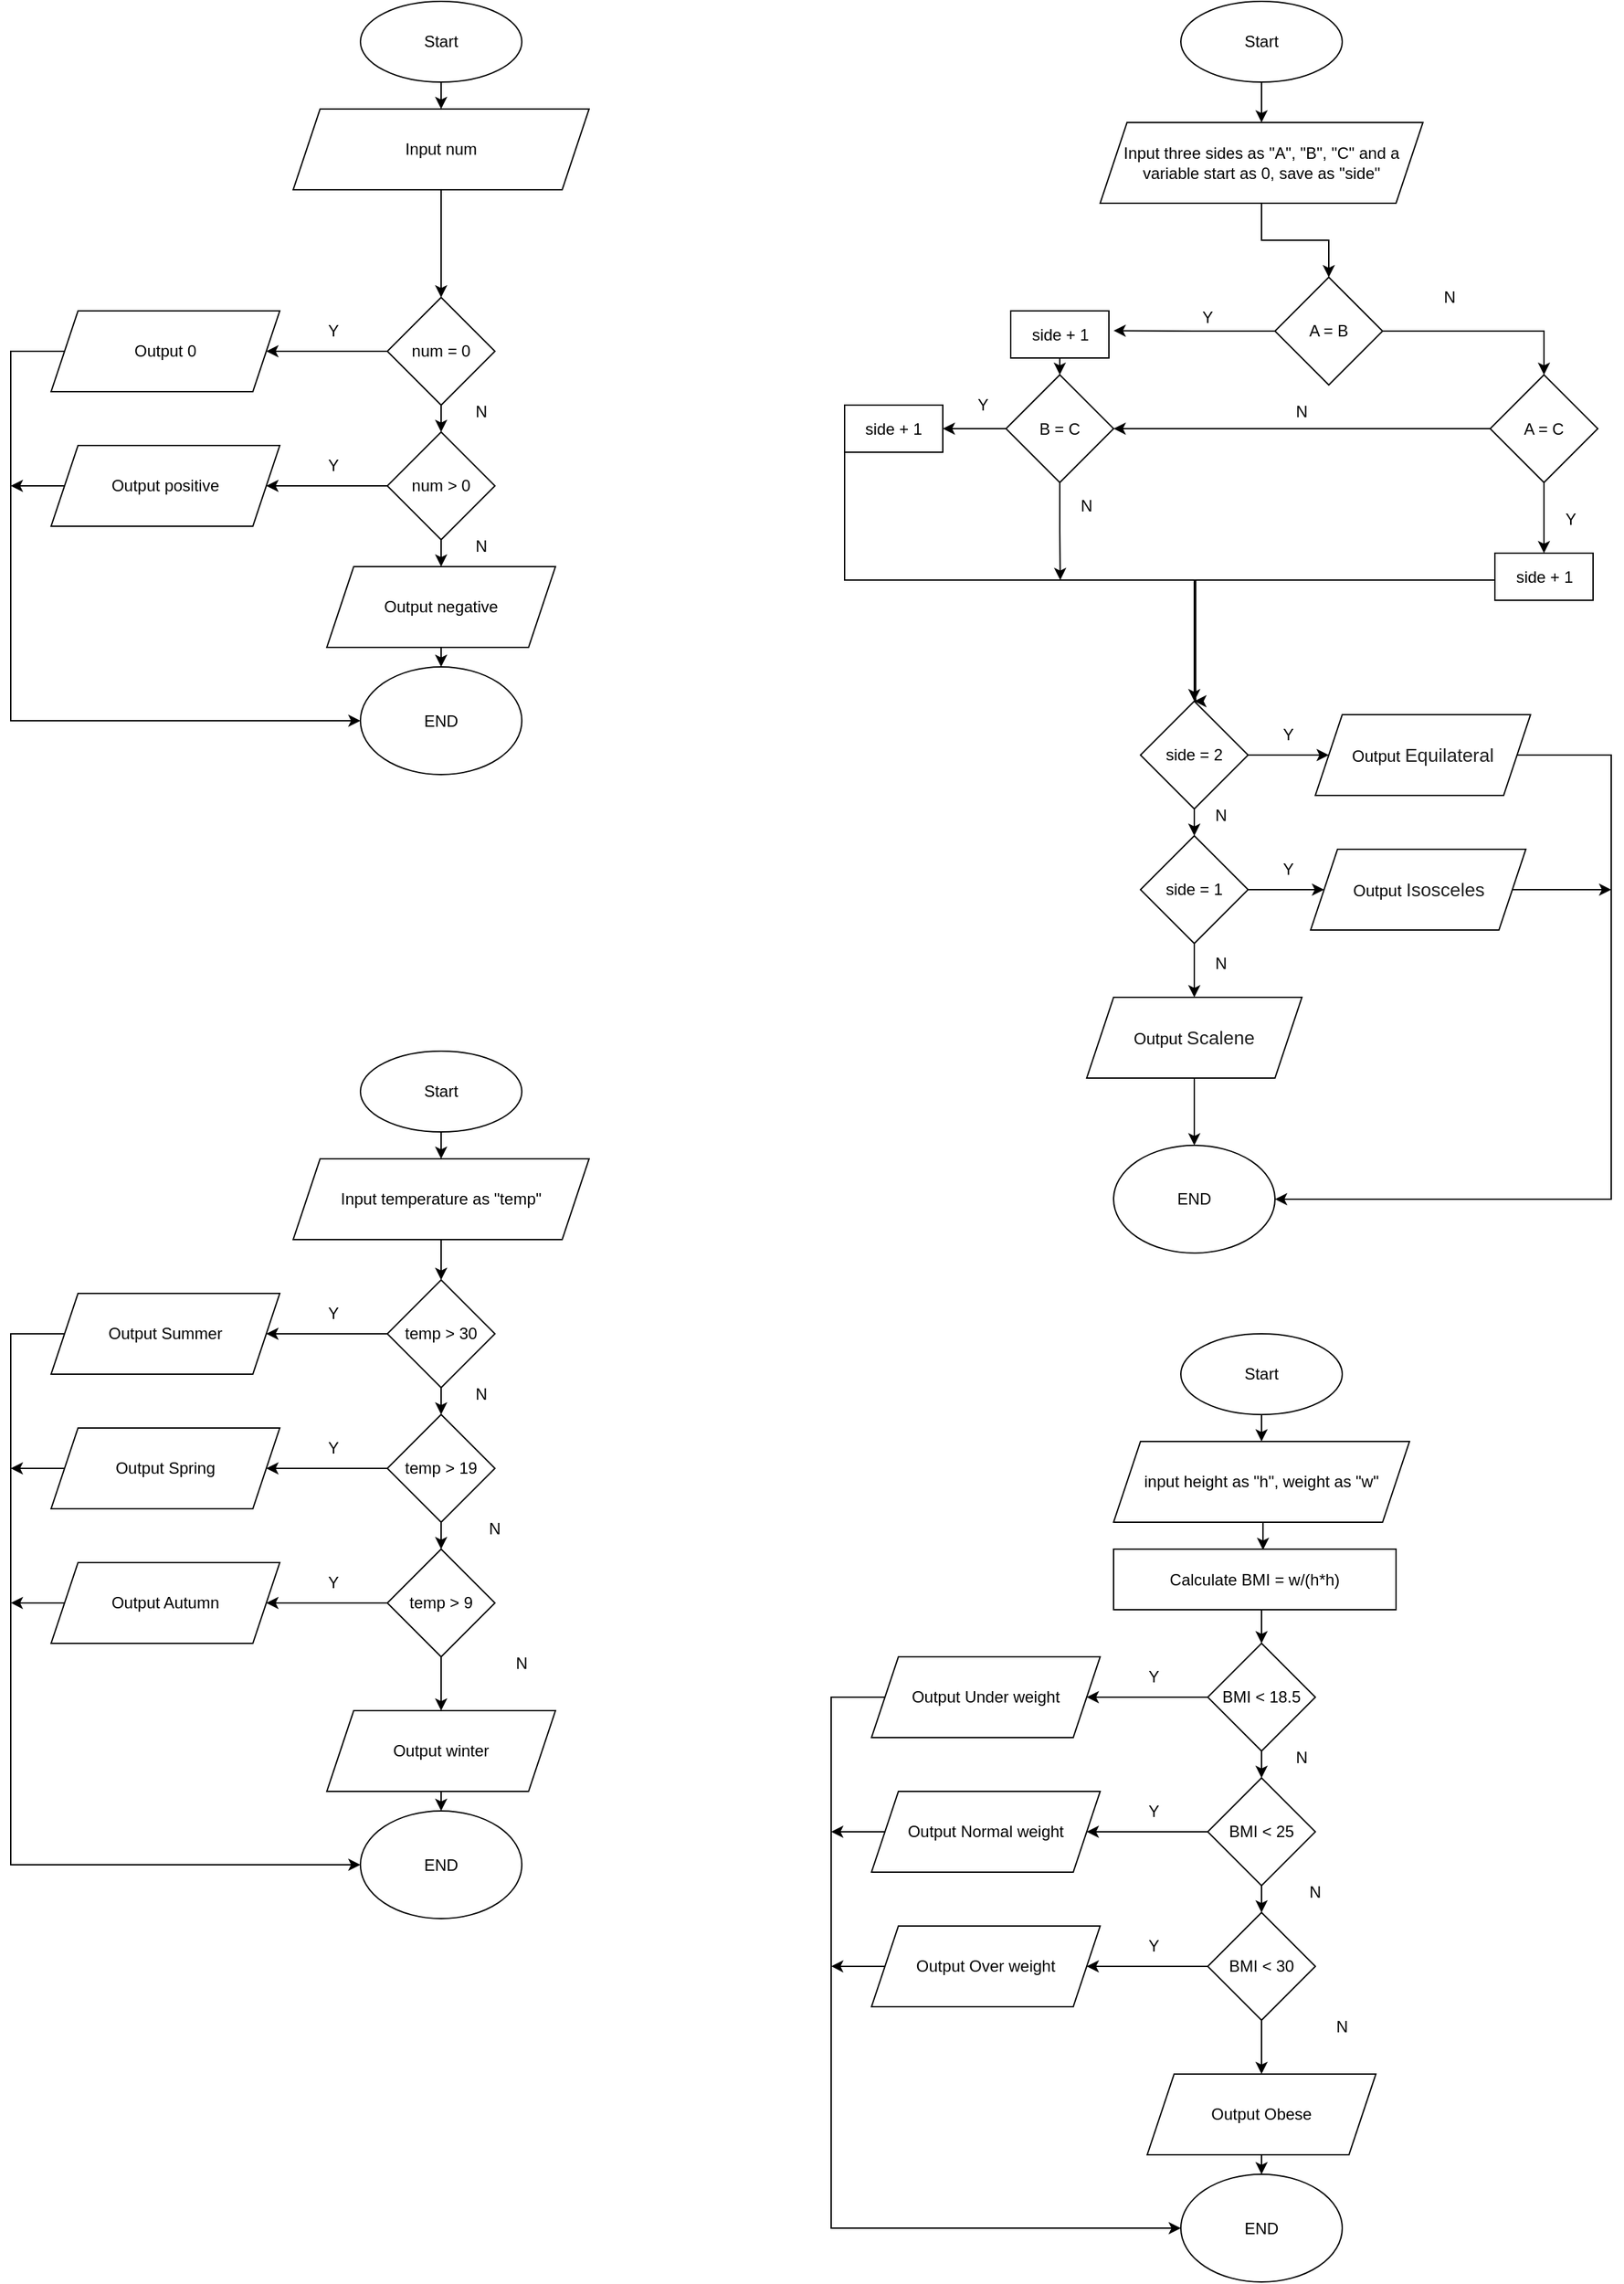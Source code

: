 <mxfile version="26.2.2">
  <diagram name="第 1 页" id="eC2Kco5h_vt9p9tLWTmq">
    <mxGraphModel dx="935" dy="588" grid="1" gridSize="10" guides="1" tooltips="1" connect="1" arrows="1" fold="1" page="1" pageScale="1" pageWidth="827" pageHeight="1169" math="0" shadow="0">
      <root>
        <mxCell id="0" />
        <mxCell id="1" parent="0" />
        <mxCell id="uq4aCa0WkTKRPATRxZhl-22" style="edgeStyle=orthogonalEdgeStyle;rounded=0;orthogonalLoop=1;jettySize=auto;html=1;exitX=0.5;exitY=1;exitDx=0;exitDy=0;entryX=0.5;entryY=0;entryDx=0;entryDy=0;" parent="1" source="uq4aCa0WkTKRPATRxZhl-1" target="uq4aCa0WkTKRPATRxZhl-2" edge="1">
          <mxGeometry relative="1" as="geometry" />
        </mxCell>
        <mxCell id="uq4aCa0WkTKRPATRxZhl-1" value="Start" style="ellipse;whiteSpace=wrap;html=1;" parent="1" vertex="1">
          <mxGeometry x="380" y="90" width="120" height="60" as="geometry" />
        </mxCell>
        <mxCell id="uq4aCa0WkTKRPATRxZhl-21" style="edgeStyle=orthogonalEdgeStyle;rounded=0;orthogonalLoop=1;jettySize=auto;html=1;exitX=0.5;exitY=1;exitDx=0;exitDy=0;entryX=0.5;entryY=0;entryDx=0;entryDy=0;" parent="1" source="uq4aCa0WkTKRPATRxZhl-2" target="uq4aCa0WkTKRPATRxZhl-10" edge="1">
          <mxGeometry relative="1" as="geometry">
            <mxPoint x="440" y="250.0" as="targetPoint" />
          </mxGeometry>
        </mxCell>
        <mxCell id="uq4aCa0WkTKRPATRxZhl-2" value="Input num" style="shape=parallelogram;perimeter=parallelogramPerimeter;whiteSpace=wrap;html=1;fixedSize=1;" parent="1" vertex="1">
          <mxGeometry x="330" y="170" width="220" height="60" as="geometry" />
        </mxCell>
        <mxCell id="qsWvdxj1EgRxqHzuY-iP-4" style="edgeStyle=orthogonalEdgeStyle;rounded=0;orthogonalLoop=1;jettySize=auto;html=1;exitX=0.5;exitY=1;exitDx=0;exitDy=0;entryX=0.5;entryY=0;entryDx=0;entryDy=0;" edge="1" parent="1" source="uq4aCa0WkTKRPATRxZhl-10" target="qsWvdxj1EgRxqHzuY-iP-1">
          <mxGeometry relative="1" as="geometry" />
        </mxCell>
        <mxCell id="qsWvdxj1EgRxqHzuY-iP-7" style="edgeStyle=orthogonalEdgeStyle;rounded=0;orthogonalLoop=1;jettySize=auto;html=1;exitX=0;exitY=0.5;exitDx=0;exitDy=0;" edge="1" parent="1" source="uq4aCa0WkTKRPATRxZhl-10" target="qsWvdxj1EgRxqHzuY-iP-3">
          <mxGeometry relative="1" as="geometry" />
        </mxCell>
        <mxCell id="uq4aCa0WkTKRPATRxZhl-10" value="num = 0" style="rhombus;whiteSpace=wrap;html=1;" parent="1" vertex="1">
          <mxGeometry x="400" y="310" width="80" height="80" as="geometry" />
        </mxCell>
        <mxCell id="uq4aCa0WkTKRPATRxZhl-24" style="edgeStyle=orthogonalEdgeStyle;rounded=0;orthogonalLoop=1;jettySize=auto;html=1;exitX=0.5;exitY=1;exitDx=0;exitDy=0;entryX=0.5;entryY=0;entryDx=0;entryDy=0;" parent="1" source="uq4aCa0WkTKRPATRxZhl-13" target="uq4aCa0WkTKRPATRxZhl-15" edge="1">
          <mxGeometry relative="1" as="geometry" />
        </mxCell>
        <mxCell id="uq4aCa0WkTKRPATRxZhl-13" value="Output negative" style="shape=parallelogram;perimeter=parallelogramPerimeter;whiteSpace=wrap;html=1;fixedSize=1;" parent="1" vertex="1">
          <mxGeometry x="355" y="510" width="170" height="60" as="geometry" />
        </mxCell>
        <mxCell id="uq4aCa0WkTKRPATRxZhl-15" value="END" style="ellipse;whiteSpace=wrap;html=1;" parent="1" vertex="1">
          <mxGeometry x="380" y="584.5" width="120" height="80" as="geometry" />
        </mxCell>
        <mxCell id="qsWvdxj1EgRxqHzuY-iP-5" style="edgeStyle=orthogonalEdgeStyle;rounded=0;orthogonalLoop=1;jettySize=auto;html=1;exitX=0.5;exitY=1;exitDx=0;exitDy=0;entryX=0.5;entryY=0;entryDx=0;entryDy=0;" edge="1" parent="1" source="qsWvdxj1EgRxqHzuY-iP-1" target="uq4aCa0WkTKRPATRxZhl-13">
          <mxGeometry relative="1" as="geometry" />
        </mxCell>
        <mxCell id="qsWvdxj1EgRxqHzuY-iP-6" style="edgeStyle=orthogonalEdgeStyle;rounded=0;orthogonalLoop=1;jettySize=auto;html=1;exitX=0;exitY=0.5;exitDx=0;exitDy=0;" edge="1" parent="1" source="qsWvdxj1EgRxqHzuY-iP-1" target="qsWvdxj1EgRxqHzuY-iP-2">
          <mxGeometry relative="1" as="geometry" />
        </mxCell>
        <mxCell id="qsWvdxj1EgRxqHzuY-iP-1" value="num &amp;gt; 0" style="rhombus;whiteSpace=wrap;html=1;" vertex="1" parent="1">
          <mxGeometry x="400" y="410" width="80" height="80" as="geometry" />
        </mxCell>
        <mxCell id="qsWvdxj1EgRxqHzuY-iP-11" style="edgeStyle=orthogonalEdgeStyle;rounded=0;orthogonalLoop=1;jettySize=auto;html=1;exitX=0;exitY=0.5;exitDx=0;exitDy=0;" edge="1" parent="1" source="qsWvdxj1EgRxqHzuY-iP-2">
          <mxGeometry relative="1" as="geometry">
            <mxPoint x="120" y="450" as="targetPoint" />
          </mxGeometry>
        </mxCell>
        <mxCell id="qsWvdxj1EgRxqHzuY-iP-2" value="Output positive" style="shape=parallelogram;perimeter=parallelogramPerimeter;whiteSpace=wrap;html=1;fixedSize=1;" vertex="1" parent="1">
          <mxGeometry x="150" y="420" width="170" height="60" as="geometry" />
        </mxCell>
        <mxCell id="qsWvdxj1EgRxqHzuY-iP-10" style="edgeStyle=orthogonalEdgeStyle;rounded=0;orthogonalLoop=1;jettySize=auto;html=1;exitX=0;exitY=0.5;exitDx=0;exitDy=0;entryX=0;entryY=0.5;entryDx=0;entryDy=0;" edge="1" parent="1" source="qsWvdxj1EgRxqHzuY-iP-3" target="uq4aCa0WkTKRPATRxZhl-15">
          <mxGeometry relative="1" as="geometry">
            <Array as="points">
              <mxPoint x="120" y="350" />
              <mxPoint x="120" y="625" />
            </Array>
          </mxGeometry>
        </mxCell>
        <mxCell id="qsWvdxj1EgRxqHzuY-iP-3" value="Output 0" style="shape=parallelogram;perimeter=parallelogramPerimeter;whiteSpace=wrap;html=1;fixedSize=1;" vertex="1" parent="1">
          <mxGeometry x="150" y="320" width="170" height="60" as="geometry" />
        </mxCell>
        <mxCell id="qsWvdxj1EgRxqHzuY-iP-12" value="Y" style="text;html=1;align=center;verticalAlign=middle;whiteSpace=wrap;rounded=0;" vertex="1" parent="1">
          <mxGeometry x="330" y="320" width="60" height="30" as="geometry" />
        </mxCell>
        <mxCell id="qsWvdxj1EgRxqHzuY-iP-13" value="Y" style="text;html=1;align=center;verticalAlign=middle;whiteSpace=wrap;rounded=0;" vertex="1" parent="1">
          <mxGeometry x="330" y="420" width="60" height="30" as="geometry" />
        </mxCell>
        <mxCell id="qsWvdxj1EgRxqHzuY-iP-14" value="N" style="text;html=1;align=center;verticalAlign=middle;whiteSpace=wrap;rounded=0;" vertex="1" parent="1">
          <mxGeometry x="440" y="380" width="60" height="30" as="geometry" />
        </mxCell>
        <mxCell id="qsWvdxj1EgRxqHzuY-iP-15" value="N" style="text;html=1;align=center;verticalAlign=middle;whiteSpace=wrap;rounded=0;" vertex="1" parent="1">
          <mxGeometry x="440" y="480" width="60" height="30" as="geometry" />
        </mxCell>
        <mxCell id="qsWvdxj1EgRxqHzuY-iP-49" style="edgeStyle=orthogonalEdgeStyle;rounded=0;orthogonalLoop=1;jettySize=auto;html=1;exitX=0.5;exitY=1;exitDx=0;exitDy=0;entryX=0.5;entryY=0;entryDx=0;entryDy=0;" edge="1" parent="1" source="qsWvdxj1EgRxqHzuY-iP-17" target="qsWvdxj1EgRxqHzuY-iP-19">
          <mxGeometry relative="1" as="geometry" />
        </mxCell>
        <mxCell id="qsWvdxj1EgRxqHzuY-iP-17" value="Start" style="ellipse;whiteSpace=wrap;html=1;" vertex="1" parent="1">
          <mxGeometry x="990" y="90" width="120" height="60" as="geometry" />
        </mxCell>
        <mxCell id="qsWvdxj1EgRxqHzuY-iP-18" value="END" style="ellipse;whiteSpace=wrap;html=1;" vertex="1" parent="1">
          <mxGeometry x="940" y="940" width="120" height="80" as="geometry" />
        </mxCell>
        <mxCell id="qsWvdxj1EgRxqHzuY-iP-48" style="edgeStyle=orthogonalEdgeStyle;rounded=0;orthogonalLoop=1;jettySize=auto;html=1;exitX=0.5;exitY=1;exitDx=0;exitDy=0;entryX=0.5;entryY=0;entryDx=0;entryDy=0;" edge="1" parent="1" source="qsWvdxj1EgRxqHzuY-iP-19" target="qsWvdxj1EgRxqHzuY-iP-20">
          <mxGeometry relative="1" as="geometry" />
        </mxCell>
        <mxCell id="qsWvdxj1EgRxqHzuY-iP-19" value="Input three sides as &quot;A&quot;, &quot;B&quot;, &quot;C&quot; and a variable start as 0, save as &quot;side&quot;" style="shape=parallelogram;perimeter=parallelogramPerimeter;whiteSpace=wrap;html=1;fixedSize=1;" vertex="1" parent="1">
          <mxGeometry x="930" y="180" width="240" height="60" as="geometry" />
        </mxCell>
        <mxCell id="qsWvdxj1EgRxqHzuY-iP-34" style="edgeStyle=orthogonalEdgeStyle;rounded=0;orthogonalLoop=1;jettySize=auto;html=1;exitX=0;exitY=0.5;exitDx=0;exitDy=0;" edge="1" parent="1" source="qsWvdxj1EgRxqHzuY-iP-20">
          <mxGeometry relative="1" as="geometry">
            <mxPoint x="940" y="334.667" as="targetPoint" />
          </mxGeometry>
        </mxCell>
        <mxCell id="qsWvdxj1EgRxqHzuY-iP-125" style="edgeStyle=orthogonalEdgeStyle;rounded=0;orthogonalLoop=1;jettySize=auto;html=1;exitX=1;exitY=0.5;exitDx=0;exitDy=0;entryX=0.5;entryY=0;entryDx=0;entryDy=0;" edge="1" parent="1" source="qsWvdxj1EgRxqHzuY-iP-20" target="qsWvdxj1EgRxqHzuY-iP-22">
          <mxGeometry relative="1" as="geometry">
            <Array as="points">
              <mxPoint x="1260" y="335" />
            </Array>
          </mxGeometry>
        </mxCell>
        <mxCell id="qsWvdxj1EgRxqHzuY-iP-20" value="A = B" style="rhombus;whiteSpace=wrap;html=1;" vertex="1" parent="1">
          <mxGeometry x="1060" y="295" width="80" height="80" as="geometry" />
        </mxCell>
        <mxCell id="qsWvdxj1EgRxqHzuY-iP-52" style="edgeStyle=orthogonalEdgeStyle;rounded=0;orthogonalLoop=1;jettySize=auto;html=1;exitX=0;exitY=0.5;exitDx=0;exitDy=0;entryX=1;entryY=0.5;entryDx=0;entryDy=0;" edge="1" parent="1" source="qsWvdxj1EgRxqHzuY-iP-21" target="qsWvdxj1EgRxqHzuY-iP-24">
          <mxGeometry relative="1" as="geometry" />
        </mxCell>
        <mxCell id="qsWvdxj1EgRxqHzuY-iP-55" style="edgeStyle=orthogonalEdgeStyle;rounded=0;orthogonalLoop=1;jettySize=auto;html=1;exitX=0.5;exitY=1;exitDx=0;exitDy=0;" edge="1" parent="1" source="qsWvdxj1EgRxqHzuY-iP-21">
          <mxGeometry relative="1" as="geometry">
            <mxPoint x="900.333" y="520" as="targetPoint" />
          </mxGeometry>
        </mxCell>
        <mxCell id="qsWvdxj1EgRxqHzuY-iP-21" value="B = C" style="rhombus;whiteSpace=wrap;html=1;" vertex="1" parent="1">
          <mxGeometry x="860" y="367.5" width="80" height="80" as="geometry" />
        </mxCell>
        <mxCell id="qsWvdxj1EgRxqHzuY-iP-36" style="edgeStyle=orthogonalEdgeStyle;rounded=0;orthogonalLoop=1;jettySize=auto;html=1;exitX=0.5;exitY=1;exitDx=0;exitDy=0;entryX=0.5;entryY=0;entryDx=0;entryDy=0;" edge="1" parent="1" source="qsWvdxj1EgRxqHzuY-iP-22" target="qsWvdxj1EgRxqHzuY-iP-25">
          <mxGeometry relative="1" as="geometry" />
        </mxCell>
        <mxCell id="qsWvdxj1EgRxqHzuY-iP-37" style="edgeStyle=orthogonalEdgeStyle;rounded=0;orthogonalLoop=1;jettySize=auto;html=1;exitX=0;exitY=0.5;exitDx=0;exitDy=0;entryX=1;entryY=0.5;entryDx=0;entryDy=0;" edge="1" parent="1" source="qsWvdxj1EgRxqHzuY-iP-22" target="qsWvdxj1EgRxqHzuY-iP-21">
          <mxGeometry relative="1" as="geometry" />
        </mxCell>
        <mxCell id="qsWvdxj1EgRxqHzuY-iP-22" value="A = C" style="rhombus;whiteSpace=wrap;html=1;" vertex="1" parent="1">
          <mxGeometry x="1220" y="367.5" width="80" height="80" as="geometry" />
        </mxCell>
        <mxCell id="qsWvdxj1EgRxqHzuY-iP-38" style="edgeStyle=orthogonalEdgeStyle;rounded=0;orthogonalLoop=1;jettySize=auto;html=1;exitX=0.5;exitY=1;exitDx=0;exitDy=0;entryX=0.5;entryY=0;entryDx=0;entryDy=0;" edge="1" parent="1" source="qsWvdxj1EgRxqHzuY-iP-23" target="qsWvdxj1EgRxqHzuY-iP-21">
          <mxGeometry relative="1" as="geometry" />
        </mxCell>
        <mxCell id="qsWvdxj1EgRxqHzuY-iP-23" value="side + 1" style="rounded=0;whiteSpace=wrap;html=1;" vertex="1" parent="1">
          <mxGeometry x="863.5" y="320" width="73" height="35" as="geometry" />
        </mxCell>
        <mxCell id="qsWvdxj1EgRxqHzuY-iP-123" style="edgeStyle=orthogonalEdgeStyle;rounded=0;orthogonalLoop=1;jettySize=auto;html=1;exitX=0;exitY=0.5;exitDx=0;exitDy=0;entryX=0.5;entryY=0;entryDx=0;entryDy=0;" edge="1" parent="1" source="qsWvdxj1EgRxqHzuY-iP-24" target="qsWvdxj1EgRxqHzuY-iP-29">
          <mxGeometry relative="1" as="geometry">
            <Array as="points">
              <mxPoint x="740" y="430" />
              <mxPoint x="740" y="520" />
              <mxPoint x="1000" y="520" />
            </Array>
          </mxGeometry>
        </mxCell>
        <mxCell id="qsWvdxj1EgRxqHzuY-iP-24" value="side + 1" style="rounded=0;whiteSpace=wrap;html=1;" vertex="1" parent="1">
          <mxGeometry x="740" y="390" width="73" height="35" as="geometry" />
        </mxCell>
        <mxCell id="qsWvdxj1EgRxqHzuY-iP-124" style="edgeStyle=orthogonalEdgeStyle;rounded=0;orthogonalLoop=1;jettySize=auto;html=1;exitX=0;exitY=0.5;exitDx=0;exitDy=0;" edge="1" parent="1" source="qsWvdxj1EgRxqHzuY-iP-25">
          <mxGeometry relative="1" as="geometry">
            <mxPoint x="1000" y="610" as="targetPoint" />
            <Array as="points">
              <mxPoint x="1224" y="520" />
              <mxPoint x="1001" y="520" />
              <mxPoint x="1001" y="610" />
            </Array>
          </mxGeometry>
        </mxCell>
        <mxCell id="qsWvdxj1EgRxqHzuY-iP-25" value="side + 1" style="rounded=0;whiteSpace=wrap;html=1;" vertex="1" parent="1">
          <mxGeometry x="1223.5" y="500" width="73" height="35" as="geometry" />
        </mxCell>
        <mxCell id="qsWvdxj1EgRxqHzuY-iP-42" style="edgeStyle=orthogonalEdgeStyle;rounded=0;orthogonalLoop=1;jettySize=auto;html=1;exitX=1;exitY=0.5;exitDx=0;exitDy=0;" edge="1" parent="1" source="qsWvdxj1EgRxqHzuY-iP-29" target="qsWvdxj1EgRxqHzuY-iP-31">
          <mxGeometry relative="1" as="geometry" />
        </mxCell>
        <mxCell id="qsWvdxj1EgRxqHzuY-iP-43" style="edgeStyle=orthogonalEdgeStyle;rounded=0;orthogonalLoop=1;jettySize=auto;html=1;exitX=0.5;exitY=1;exitDx=0;exitDy=0;entryX=0.5;entryY=0;entryDx=0;entryDy=0;" edge="1" parent="1" source="qsWvdxj1EgRxqHzuY-iP-29" target="qsWvdxj1EgRxqHzuY-iP-30">
          <mxGeometry relative="1" as="geometry" />
        </mxCell>
        <mxCell id="qsWvdxj1EgRxqHzuY-iP-29" value="side = 2" style="rhombus;whiteSpace=wrap;html=1;" vertex="1" parent="1">
          <mxGeometry x="960" y="610" width="80" height="80" as="geometry" />
        </mxCell>
        <mxCell id="qsWvdxj1EgRxqHzuY-iP-44" style="edgeStyle=orthogonalEdgeStyle;rounded=0;orthogonalLoop=1;jettySize=auto;html=1;exitX=1;exitY=0.5;exitDx=0;exitDy=0;" edge="1" parent="1" source="qsWvdxj1EgRxqHzuY-iP-30" target="qsWvdxj1EgRxqHzuY-iP-32">
          <mxGeometry relative="1" as="geometry" />
        </mxCell>
        <mxCell id="qsWvdxj1EgRxqHzuY-iP-45" style="edgeStyle=orthogonalEdgeStyle;rounded=0;orthogonalLoop=1;jettySize=auto;html=1;exitX=0.5;exitY=1;exitDx=0;exitDy=0;entryX=0.5;entryY=0;entryDx=0;entryDy=0;" edge="1" parent="1" source="qsWvdxj1EgRxqHzuY-iP-30" target="qsWvdxj1EgRxqHzuY-iP-33">
          <mxGeometry relative="1" as="geometry" />
        </mxCell>
        <mxCell id="qsWvdxj1EgRxqHzuY-iP-30" value="side = 1" style="rhombus;whiteSpace=wrap;html=1;" vertex="1" parent="1">
          <mxGeometry x="960" y="710" width="80" height="80" as="geometry" />
        </mxCell>
        <mxCell id="qsWvdxj1EgRxqHzuY-iP-56" style="edgeStyle=orthogonalEdgeStyle;rounded=0;orthogonalLoop=1;jettySize=auto;html=1;exitX=1;exitY=0.5;exitDx=0;exitDy=0;entryX=1;entryY=0.5;entryDx=0;entryDy=0;" edge="1" parent="1" source="qsWvdxj1EgRxqHzuY-iP-31" target="qsWvdxj1EgRxqHzuY-iP-18">
          <mxGeometry relative="1" as="geometry">
            <Array as="points">
              <mxPoint x="1310" y="650" />
              <mxPoint x="1310" y="980" />
            </Array>
          </mxGeometry>
        </mxCell>
        <mxCell id="qsWvdxj1EgRxqHzuY-iP-31" value="Output&amp;nbsp;&lt;span style=&quot;color: rgb(31, 31, 31); font-family: Arial, sans-serif; font-size: 14px; text-align: left; background-color: rgb(255, 255, 255);&quot;&gt;Equilateral&lt;/span&gt;" style="shape=parallelogram;perimeter=parallelogramPerimeter;whiteSpace=wrap;html=1;fixedSize=1;" vertex="1" parent="1">
          <mxGeometry x="1090" y="620" width="160" height="60" as="geometry" />
        </mxCell>
        <mxCell id="qsWvdxj1EgRxqHzuY-iP-57" style="edgeStyle=orthogonalEdgeStyle;rounded=0;orthogonalLoop=1;jettySize=auto;html=1;exitX=1;exitY=0.5;exitDx=0;exitDy=0;" edge="1" parent="1" source="qsWvdxj1EgRxqHzuY-iP-32">
          <mxGeometry relative="1" as="geometry">
            <mxPoint x="1310" y="750" as="targetPoint" />
          </mxGeometry>
        </mxCell>
        <mxCell id="qsWvdxj1EgRxqHzuY-iP-32" value="Output&amp;nbsp;&lt;span style=&quot;color: rgb(31, 31, 31); font-family: Arial, sans-serif; font-size: 14px; text-align: left; background-color: rgb(255, 255, 255);&quot;&gt;Isosceles&lt;/span&gt;" style="shape=parallelogram;perimeter=parallelogramPerimeter;whiteSpace=wrap;html=1;fixedSize=1;" vertex="1" parent="1">
          <mxGeometry x="1086.5" y="720" width="160" height="60" as="geometry" />
        </mxCell>
        <mxCell id="qsWvdxj1EgRxqHzuY-iP-47" style="edgeStyle=orthogonalEdgeStyle;rounded=0;orthogonalLoop=1;jettySize=auto;html=1;exitX=0.5;exitY=1;exitDx=0;exitDy=0;entryX=0.5;entryY=0;entryDx=0;entryDy=0;" edge="1" parent="1" source="qsWvdxj1EgRxqHzuY-iP-33" target="qsWvdxj1EgRxqHzuY-iP-18">
          <mxGeometry relative="1" as="geometry" />
        </mxCell>
        <mxCell id="qsWvdxj1EgRxqHzuY-iP-33" value="Output&amp;nbsp;&lt;span style=&quot;color: rgb(31, 31, 31); font-family: Arial, sans-serif; font-size: 14px; text-align: left; background-color: rgb(255, 255, 255);&quot;&gt;Scalene&lt;/span&gt;" style="shape=parallelogram;perimeter=parallelogramPerimeter;whiteSpace=wrap;html=1;fixedSize=1;" vertex="1" parent="1">
          <mxGeometry x="920" y="830" width="160" height="60" as="geometry" />
        </mxCell>
        <mxCell id="qsWvdxj1EgRxqHzuY-iP-50" value="Y" style="text;html=1;align=center;verticalAlign=middle;whiteSpace=wrap;rounded=0;" vertex="1" parent="1">
          <mxGeometry x="980" y="310" width="60" height="30" as="geometry" />
        </mxCell>
        <mxCell id="qsWvdxj1EgRxqHzuY-iP-51" value="Y" style="text;html=1;align=center;verticalAlign=middle;whiteSpace=wrap;rounded=0;" vertex="1" parent="1">
          <mxGeometry x="813" y="375" width="60" height="30" as="geometry" />
        </mxCell>
        <mxCell id="qsWvdxj1EgRxqHzuY-iP-53" value="Y" style="text;html=1;align=center;verticalAlign=middle;whiteSpace=wrap;rounded=0;" vertex="1" parent="1">
          <mxGeometry x="1250" y="460" width="60" height="30" as="geometry" />
        </mxCell>
        <mxCell id="qsWvdxj1EgRxqHzuY-iP-58" value="N" style="text;html=1;align=center;verticalAlign=middle;whiteSpace=wrap;rounded=0;" vertex="1" parent="1">
          <mxGeometry x="1050" y="380" width="60" height="30" as="geometry" />
        </mxCell>
        <mxCell id="qsWvdxj1EgRxqHzuY-iP-59" value="N" style="text;html=1;align=center;verticalAlign=middle;whiteSpace=wrap;rounded=0;" vertex="1" parent="1">
          <mxGeometry x="890" y="450" width="60" height="30" as="geometry" />
        </mxCell>
        <mxCell id="qsWvdxj1EgRxqHzuY-iP-60" value="N" style="text;html=1;align=center;verticalAlign=middle;whiteSpace=wrap;rounded=0;" vertex="1" parent="1">
          <mxGeometry x="1160" y="295" width="60" height="30" as="geometry" />
        </mxCell>
        <mxCell id="qsWvdxj1EgRxqHzuY-iP-61" style="edgeStyle=orthogonalEdgeStyle;rounded=0;orthogonalLoop=1;jettySize=auto;html=1;exitX=0.5;exitY=1;exitDx=0;exitDy=0;entryX=0.5;entryY=0;entryDx=0;entryDy=0;" edge="1" parent="1" source="qsWvdxj1EgRxqHzuY-iP-62" target="qsWvdxj1EgRxqHzuY-iP-64">
          <mxGeometry relative="1" as="geometry" />
        </mxCell>
        <mxCell id="qsWvdxj1EgRxqHzuY-iP-62" value="Start" style="ellipse;whiteSpace=wrap;html=1;" vertex="1" parent="1">
          <mxGeometry x="380" y="870" width="120" height="60" as="geometry" />
        </mxCell>
        <mxCell id="qsWvdxj1EgRxqHzuY-iP-63" style="edgeStyle=orthogonalEdgeStyle;rounded=0;orthogonalLoop=1;jettySize=auto;html=1;exitX=0.5;exitY=1;exitDx=0;exitDy=0;entryX=0.5;entryY=0;entryDx=0;entryDy=0;" edge="1" parent="1" source="qsWvdxj1EgRxqHzuY-iP-64" target="qsWvdxj1EgRxqHzuY-iP-67">
          <mxGeometry relative="1" as="geometry">
            <mxPoint x="440" y="1030" as="targetPoint" />
          </mxGeometry>
        </mxCell>
        <mxCell id="qsWvdxj1EgRxqHzuY-iP-64" value="Input temperature as &quot;temp&quot;" style="shape=parallelogram;perimeter=parallelogramPerimeter;whiteSpace=wrap;html=1;fixedSize=1;" vertex="1" parent="1">
          <mxGeometry x="330" y="950" width="220" height="60" as="geometry" />
        </mxCell>
        <mxCell id="qsWvdxj1EgRxqHzuY-iP-65" style="edgeStyle=orthogonalEdgeStyle;rounded=0;orthogonalLoop=1;jettySize=auto;html=1;exitX=0.5;exitY=1;exitDx=0;exitDy=0;entryX=0.5;entryY=0;entryDx=0;entryDy=0;" edge="1" parent="1" source="qsWvdxj1EgRxqHzuY-iP-67" target="qsWvdxj1EgRxqHzuY-iP-73">
          <mxGeometry relative="1" as="geometry" />
        </mxCell>
        <mxCell id="qsWvdxj1EgRxqHzuY-iP-66" style="edgeStyle=orthogonalEdgeStyle;rounded=0;orthogonalLoop=1;jettySize=auto;html=1;exitX=0;exitY=0.5;exitDx=0;exitDy=0;" edge="1" parent="1" source="qsWvdxj1EgRxqHzuY-iP-67" target="qsWvdxj1EgRxqHzuY-iP-77">
          <mxGeometry relative="1" as="geometry" />
        </mxCell>
        <mxCell id="qsWvdxj1EgRxqHzuY-iP-67" value="temp &amp;gt; 30" style="rhombus;whiteSpace=wrap;html=1;" vertex="1" parent="1">
          <mxGeometry x="400" y="1040" width="80" height="80" as="geometry" />
        </mxCell>
        <mxCell id="qsWvdxj1EgRxqHzuY-iP-68" style="edgeStyle=orthogonalEdgeStyle;rounded=0;orthogonalLoop=1;jettySize=auto;html=1;exitX=0.5;exitY=1;exitDx=0;exitDy=0;entryX=0.5;entryY=0;entryDx=0;entryDy=0;" edge="1" parent="1" source="qsWvdxj1EgRxqHzuY-iP-69" target="qsWvdxj1EgRxqHzuY-iP-70">
          <mxGeometry relative="1" as="geometry" />
        </mxCell>
        <mxCell id="qsWvdxj1EgRxqHzuY-iP-69" value="Output winter" style="shape=parallelogram;perimeter=parallelogramPerimeter;whiteSpace=wrap;html=1;fixedSize=1;" vertex="1" parent="1">
          <mxGeometry x="355" y="1360" width="170" height="60" as="geometry" />
        </mxCell>
        <mxCell id="qsWvdxj1EgRxqHzuY-iP-70" value="END" style="ellipse;whiteSpace=wrap;html=1;" vertex="1" parent="1">
          <mxGeometry x="380" y="1434.5" width="120" height="80" as="geometry" />
        </mxCell>
        <mxCell id="qsWvdxj1EgRxqHzuY-iP-72" style="edgeStyle=orthogonalEdgeStyle;rounded=0;orthogonalLoop=1;jettySize=auto;html=1;exitX=0;exitY=0.5;exitDx=0;exitDy=0;" edge="1" parent="1" source="qsWvdxj1EgRxqHzuY-iP-73" target="qsWvdxj1EgRxqHzuY-iP-75">
          <mxGeometry relative="1" as="geometry" />
        </mxCell>
        <mxCell id="qsWvdxj1EgRxqHzuY-iP-90" style="edgeStyle=orthogonalEdgeStyle;rounded=0;orthogonalLoop=1;jettySize=auto;html=1;exitX=0.5;exitY=1;exitDx=0;exitDy=0;entryX=0.5;entryY=0;entryDx=0;entryDy=0;" edge="1" parent="1" source="qsWvdxj1EgRxqHzuY-iP-73" target="qsWvdxj1EgRxqHzuY-iP-83">
          <mxGeometry relative="1" as="geometry" />
        </mxCell>
        <mxCell id="qsWvdxj1EgRxqHzuY-iP-73" value="temp &amp;gt; 19" style="rhombus;whiteSpace=wrap;html=1;" vertex="1" parent="1">
          <mxGeometry x="400" y="1140" width="80" height="80" as="geometry" />
        </mxCell>
        <mxCell id="qsWvdxj1EgRxqHzuY-iP-74" style="edgeStyle=orthogonalEdgeStyle;rounded=0;orthogonalLoop=1;jettySize=auto;html=1;exitX=0;exitY=0.5;exitDx=0;exitDy=0;" edge="1" parent="1" source="qsWvdxj1EgRxqHzuY-iP-75">
          <mxGeometry relative="1" as="geometry">
            <mxPoint x="120" y="1180" as="targetPoint" />
          </mxGeometry>
        </mxCell>
        <mxCell id="qsWvdxj1EgRxqHzuY-iP-75" value="Output Spring" style="shape=parallelogram;perimeter=parallelogramPerimeter;whiteSpace=wrap;html=1;fixedSize=1;" vertex="1" parent="1">
          <mxGeometry x="150" y="1150" width="170" height="60" as="geometry" />
        </mxCell>
        <mxCell id="qsWvdxj1EgRxqHzuY-iP-76" style="edgeStyle=orthogonalEdgeStyle;rounded=0;orthogonalLoop=1;jettySize=auto;html=1;exitX=0;exitY=0.5;exitDx=0;exitDy=0;entryX=0;entryY=0.5;entryDx=0;entryDy=0;" edge="1" parent="1" source="qsWvdxj1EgRxqHzuY-iP-77" target="qsWvdxj1EgRxqHzuY-iP-70">
          <mxGeometry relative="1" as="geometry">
            <Array as="points">
              <mxPoint x="120" y="1080" />
              <mxPoint x="120" y="1475" />
            </Array>
          </mxGeometry>
        </mxCell>
        <mxCell id="qsWvdxj1EgRxqHzuY-iP-77" value="Output Summer" style="shape=parallelogram;perimeter=parallelogramPerimeter;whiteSpace=wrap;html=1;fixedSize=1;" vertex="1" parent="1">
          <mxGeometry x="150" y="1050" width="170" height="60" as="geometry" />
        </mxCell>
        <mxCell id="qsWvdxj1EgRxqHzuY-iP-78" value="Y" style="text;html=1;align=center;verticalAlign=middle;whiteSpace=wrap;rounded=0;" vertex="1" parent="1">
          <mxGeometry x="330" y="1050" width="60" height="30" as="geometry" />
        </mxCell>
        <mxCell id="qsWvdxj1EgRxqHzuY-iP-79" value="Y" style="text;html=1;align=center;verticalAlign=middle;whiteSpace=wrap;rounded=0;" vertex="1" parent="1">
          <mxGeometry x="330" y="1150" width="60" height="30" as="geometry" />
        </mxCell>
        <mxCell id="qsWvdxj1EgRxqHzuY-iP-80" value="N" style="text;html=1;align=center;verticalAlign=middle;whiteSpace=wrap;rounded=0;" vertex="1" parent="1">
          <mxGeometry x="440" y="1110" width="60" height="30" as="geometry" />
        </mxCell>
        <mxCell id="qsWvdxj1EgRxqHzuY-iP-81" value="N" style="text;html=1;align=center;verticalAlign=middle;whiteSpace=wrap;rounded=0;" vertex="1" parent="1">
          <mxGeometry x="450" y="1210" width="60" height="30" as="geometry" />
        </mxCell>
        <mxCell id="qsWvdxj1EgRxqHzuY-iP-82" style="edgeStyle=orthogonalEdgeStyle;rounded=0;orthogonalLoop=1;jettySize=auto;html=1;exitX=0;exitY=0.5;exitDx=0;exitDy=0;" edge="1" parent="1" source="qsWvdxj1EgRxqHzuY-iP-83" target="qsWvdxj1EgRxqHzuY-iP-84">
          <mxGeometry relative="1" as="geometry" />
        </mxCell>
        <mxCell id="qsWvdxj1EgRxqHzuY-iP-89" style="edgeStyle=orthogonalEdgeStyle;rounded=0;orthogonalLoop=1;jettySize=auto;html=1;exitX=0.5;exitY=1;exitDx=0;exitDy=0;entryX=0.5;entryY=0;entryDx=0;entryDy=0;" edge="1" parent="1" source="qsWvdxj1EgRxqHzuY-iP-83" target="qsWvdxj1EgRxqHzuY-iP-69">
          <mxGeometry relative="1" as="geometry" />
        </mxCell>
        <mxCell id="qsWvdxj1EgRxqHzuY-iP-83" value="temp &amp;gt; 9" style="rhombus;whiteSpace=wrap;html=1;" vertex="1" parent="1">
          <mxGeometry x="400" y="1240" width="80" height="80" as="geometry" />
        </mxCell>
        <mxCell id="qsWvdxj1EgRxqHzuY-iP-91" style="edgeStyle=orthogonalEdgeStyle;rounded=0;orthogonalLoop=1;jettySize=auto;html=1;exitX=0;exitY=0.5;exitDx=0;exitDy=0;" edge="1" parent="1" source="qsWvdxj1EgRxqHzuY-iP-84">
          <mxGeometry relative="1" as="geometry">
            <mxPoint x="120" y="1279.913" as="targetPoint" />
          </mxGeometry>
        </mxCell>
        <mxCell id="qsWvdxj1EgRxqHzuY-iP-84" value="Output Autumn" style="shape=parallelogram;perimeter=parallelogramPerimeter;whiteSpace=wrap;html=1;fixedSize=1;" vertex="1" parent="1">
          <mxGeometry x="150" y="1250" width="170" height="60" as="geometry" />
        </mxCell>
        <mxCell id="qsWvdxj1EgRxqHzuY-iP-85" value="Y" style="text;html=1;align=center;verticalAlign=middle;whiteSpace=wrap;rounded=0;" vertex="1" parent="1">
          <mxGeometry x="330" y="1250" width="60" height="30" as="geometry" />
        </mxCell>
        <mxCell id="qsWvdxj1EgRxqHzuY-iP-86" value="N" style="text;html=1;align=center;verticalAlign=middle;whiteSpace=wrap;rounded=0;" vertex="1" parent="1">
          <mxGeometry x="470" y="1310" width="60" height="30" as="geometry" />
        </mxCell>
        <mxCell id="qsWvdxj1EgRxqHzuY-iP-92" style="edgeStyle=orthogonalEdgeStyle;rounded=0;orthogonalLoop=1;jettySize=auto;html=1;exitX=0.5;exitY=1;exitDx=0;exitDy=0;entryX=0.5;entryY=0;entryDx=0;entryDy=0;" edge="1" parent="1" source="qsWvdxj1EgRxqHzuY-iP-93" target="qsWvdxj1EgRxqHzuY-iP-95">
          <mxGeometry relative="1" as="geometry" />
        </mxCell>
        <mxCell id="qsWvdxj1EgRxqHzuY-iP-93" value="Start" style="ellipse;whiteSpace=wrap;html=1;" vertex="1" parent="1">
          <mxGeometry x="990" y="1080" width="120" height="60" as="geometry" />
        </mxCell>
        <mxCell id="qsWvdxj1EgRxqHzuY-iP-95" value="input height as &quot;h&quot;, weight as &quot;w&quot;" style="shape=parallelogram;perimeter=parallelogramPerimeter;whiteSpace=wrap;html=1;fixedSize=1;" vertex="1" parent="1">
          <mxGeometry x="940" y="1160" width="220" height="60" as="geometry" />
        </mxCell>
        <mxCell id="qsWvdxj1EgRxqHzuY-iP-96" style="edgeStyle=orthogonalEdgeStyle;rounded=0;orthogonalLoop=1;jettySize=auto;html=1;exitX=0.5;exitY=1;exitDx=0;exitDy=0;entryX=0.5;entryY=0;entryDx=0;entryDy=0;" edge="1" parent="1" source="qsWvdxj1EgRxqHzuY-iP-98" target="qsWvdxj1EgRxqHzuY-iP-104">
          <mxGeometry relative="1" as="geometry" />
        </mxCell>
        <mxCell id="qsWvdxj1EgRxqHzuY-iP-97" style="edgeStyle=orthogonalEdgeStyle;rounded=0;orthogonalLoop=1;jettySize=auto;html=1;exitX=0;exitY=0.5;exitDx=0;exitDy=0;" edge="1" parent="1" source="qsWvdxj1EgRxqHzuY-iP-98" target="qsWvdxj1EgRxqHzuY-iP-108">
          <mxGeometry relative="1" as="geometry" />
        </mxCell>
        <mxCell id="qsWvdxj1EgRxqHzuY-iP-98" value="BMI &amp;lt; 18.5" style="rhombus;whiteSpace=wrap;html=1;" vertex="1" parent="1">
          <mxGeometry x="1010" y="1310" width="80" height="80" as="geometry" />
        </mxCell>
        <mxCell id="qsWvdxj1EgRxqHzuY-iP-99" style="edgeStyle=orthogonalEdgeStyle;rounded=0;orthogonalLoop=1;jettySize=auto;html=1;exitX=0.5;exitY=1;exitDx=0;exitDy=0;entryX=0.5;entryY=0;entryDx=0;entryDy=0;" edge="1" parent="1" source="qsWvdxj1EgRxqHzuY-iP-100" target="qsWvdxj1EgRxqHzuY-iP-101">
          <mxGeometry relative="1" as="geometry" />
        </mxCell>
        <mxCell id="qsWvdxj1EgRxqHzuY-iP-100" value="Output Obese" style="shape=parallelogram;perimeter=parallelogramPerimeter;whiteSpace=wrap;html=1;fixedSize=1;" vertex="1" parent="1">
          <mxGeometry x="965" y="1630" width="170" height="60" as="geometry" />
        </mxCell>
        <mxCell id="qsWvdxj1EgRxqHzuY-iP-101" value="END" style="ellipse;whiteSpace=wrap;html=1;" vertex="1" parent="1">
          <mxGeometry x="990" y="1704.5" width="120" height="80" as="geometry" />
        </mxCell>
        <mxCell id="qsWvdxj1EgRxqHzuY-iP-102" style="edgeStyle=orthogonalEdgeStyle;rounded=0;orthogonalLoop=1;jettySize=auto;html=1;exitX=0;exitY=0.5;exitDx=0;exitDy=0;" edge="1" parent="1" source="qsWvdxj1EgRxqHzuY-iP-104" target="qsWvdxj1EgRxqHzuY-iP-106">
          <mxGeometry relative="1" as="geometry" />
        </mxCell>
        <mxCell id="qsWvdxj1EgRxqHzuY-iP-103" style="edgeStyle=orthogonalEdgeStyle;rounded=0;orthogonalLoop=1;jettySize=auto;html=1;exitX=0.5;exitY=1;exitDx=0;exitDy=0;entryX=0.5;entryY=0;entryDx=0;entryDy=0;" edge="1" parent="1" source="qsWvdxj1EgRxqHzuY-iP-104" target="qsWvdxj1EgRxqHzuY-iP-115">
          <mxGeometry relative="1" as="geometry" />
        </mxCell>
        <mxCell id="qsWvdxj1EgRxqHzuY-iP-104" value="BMI &amp;lt; 25" style="rhombus;whiteSpace=wrap;html=1;" vertex="1" parent="1">
          <mxGeometry x="1010" y="1410" width="80" height="80" as="geometry" />
        </mxCell>
        <mxCell id="qsWvdxj1EgRxqHzuY-iP-105" style="edgeStyle=orthogonalEdgeStyle;rounded=0;orthogonalLoop=1;jettySize=auto;html=1;exitX=0;exitY=0.5;exitDx=0;exitDy=0;" edge="1" parent="1" source="qsWvdxj1EgRxqHzuY-iP-106">
          <mxGeometry relative="1" as="geometry">
            <mxPoint x="730" y="1450" as="targetPoint" />
          </mxGeometry>
        </mxCell>
        <mxCell id="qsWvdxj1EgRxqHzuY-iP-106" value="Output Normal weight" style="shape=parallelogram;perimeter=parallelogramPerimeter;whiteSpace=wrap;html=1;fixedSize=1;" vertex="1" parent="1">
          <mxGeometry x="760" y="1420" width="170" height="60" as="geometry" />
        </mxCell>
        <mxCell id="qsWvdxj1EgRxqHzuY-iP-107" style="edgeStyle=orthogonalEdgeStyle;rounded=0;orthogonalLoop=1;jettySize=auto;html=1;exitX=0;exitY=0.5;exitDx=0;exitDy=0;entryX=0;entryY=0.5;entryDx=0;entryDy=0;" edge="1" parent="1" source="qsWvdxj1EgRxqHzuY-iP-108" target="qsWvdxj1EgRxqHzuY-iP-101">
          <mxGeometry relative="1" as="geometry">
            <Array as="points">
              <mxPoint x="730" y="1350" />
              <mxPoint x="730" y="1745" />
            </Array>
          </mxGeometry>
        </mxCell>
        <mxCell id="qsWvdxj1EgRxqHzuY-iP-108" value="Output Under weight" style="shape=parallelogram;perimeter=parallelogramPerimeter;whiteSpace=wrap;html=1;fixedSize=1;" vertex="1" parent="1">
          <mxGeometry x="760" y="1320" width="170" height="60" as="geometry" />
        </mxCell>
        <mxCell id="qsWvdxj1EgRxqHzuY-iP-109" value="Y" style="text;html=1;align=center;verticalAlign=middle;whiteSpace=wrap;rounded=0;" vertex="1" parent="1">
          <mxGeometry x="940" y="1320" width="60" height="30" as="geometry" />
        </mxCell>
        <mxCell id="qsWvdxj1EgRxqHzuY-iP-110" value="Y" style="text;html=1;align=center;verticalAlign=middle;whiteSpace=wrap;rounded=0;" vertex="1" parent="1">
          <mxGeometry x="940" y="1420" width="60" height="30" as="geometry" />
        </mxCell>
        <mxCell id="qsWvdxj1EgRxqHzuY-iP-111" value="N" style="text;html=1;align=center;verticalAlign=middle;whiteSpace=wrap;rounded=0;" vertex="1" parent="1">
          <mxGeometry x="1050" y="1380" width="60" height="30" as="geometry" />
        </mxCell>
        <mxCell id="qsWvdxj1EgRxqHzuY-iP-112" value="N" style="text;html=1;align=center;verticalAlign=middle;whiteSpace=wrap;rounded=0;" vertex="1" parent="1">
          <mxGeometry x="1060" y="1480" width="60" height="30" as="geometry" />
        </mxCell>
        <mxCell id="qsWvdxj1EgRxqHzuY-iP-113" style="edgeStyle=orthogonalEdgeStyle;rounded=0;orthogonalLoop=1;jettySize=auto;html=1;exitX=0;exitY=0.5;exitDx=0;exitDy=0;" edge="1" parent="1" source="qsWvdxj1EgRxqHzuY-iP-115" target="qsWvdxj1EgRxqHzuY-iP-117">
          <mxGeometry relative="1" as="geometry" />
        </mxCell>
        <mxCell id="qsWvdxj1EgRxqHzuY-iP-114" style="edgeStyle=orthogonalEdgeStyle;rounded=0;orthogonalLoop=1;jettySize=auto;html=1;exitX=0.5;exitY=1;exitDx=0;exitDy=0;entryX=0.5;entryY=0;entryDx=0;entryDy=0;" edge="1" parent="1" source="qsWvdxj1EgRxqHzuY-iP-115" target="qsWvdxj1EgRxqHzuY-iP-100">
          <mxGeometry relative="1" as="geometry" />
        </mxCell>
        <mxCell id="qsWvdxj1EgRxqHzuY-iP-115" value="BMI &amp;lt; 30" style="rhombus;whiteSpace=wrap;html=1;" vertex="1" parent="1">
          <mxGeometry x="1010" y="1510" width="80" height="80" as="geometry" />
        </mxCell>
        <mxCell id="qsWvdxj1EgRxqHzuY-iP-116" style="edgeStyle=orthogonalEdgeStyle;rounded=0;orthogonalLoop=1;jettySize=auto;html=1;exitX=0;exitY=0.5;exitDx=0;exitDy=0;" edge="1" parent="1" source="qsWvdxj1EgRxqHzuY-iP-117">
          <mxGeometry relative="1" as="geometry">
            <mxPoint x="730" y="1549.913" as="targetPoint" />
          </mxGeometry>
        </mxCell>
        <mxCell id="qsWvdxj1EgRxqHzuY-iP-117" value="Output Over weight" style="shape=parallelogram;perimeter=parallelogramPerimeter;whiteSpace=wrap;html=1;fixedSize=1;" vertex="1" parent="1">
          <mxGeometry x="760" y="1520" width="170" height="60" as="geometry" />
        </mxCell>
        <mxCell id="qsWvdxj1EgRxqHzuY-iP-118" value="Y" style="text;html=1;align=center;verticalAlign=middle;whiteSpace=wrap;rounded=0;" vertex="1" parent="1">
          <mxGeometry x="940" y="1520" width="60" height="30" as="geometry" />
        </mxCell>
        <mxCell id="qsWvdxj1EgRxqHzuY-iP-119" value="N" style="text;html=1;align=center;verticalAlign=middle;whiteSpace=wrap;rounded=0;" vertex="1" parent="1">
          <mxGeometry x="1080" y="1580" width="60" height="30" as="geometry" />
        </mxCell>
        <mxCell id="qsWvdxj1EgRxqHzuY-iP-121" style="edgeStyle=orthogonalEdgeStyle;rounded=0;orthogonalLoop=1;jettySize=auto;html=1;exitX=0.5;exitY=1;exitDx=0;exitDy=0;entryX=0.5;entryY=0;entryDx=0;entryDy=0;" edge="1" parent="1" source="qsWvdxj1EgRxqHzuY-iP-120" target="qsWvdxj1EgRxqHzuY-iP-98">
          <mxGeometry relative="1" as="geometry" />
        </mxCell>
        <mxCell id="qsWvdxj1EgRxqHzuY-iP-120" value="Calculate BMI = w/(h*h)" style="rounded=0;whiteSpace=wrap;html=1;" vertex="1" parent="1">
          <mxGeometry x="940" y="1240" width="210" height="45" as="geometry" />
        </mxCell>
        <mxCell id="qsWvdxj1EgRxqHzuY-iP-122" style="edgeStyle=orthogonalEdgeStyle;rounded=0;orthogonalLoop=1;jettySize=auto;html=1;exitX=0.5;exitY=1;exitDx=0;exitDy=0;entryX=0.529;entryY=0.013;entryDx=0;entryDy=0;entryPerimeter=0;" edge="1" parent="1" source="qsWvdxj1EgRxqHzuY-iP-95" target="qsWvdxj1EgRxqHzuY-iP-120">
          <mxGeometry relative="1" as="geometry" />
        </mxCell>
        <mxCell id="qsWvdxj1EgRxqHzuY-iP-126" value="Y" style="text;html=1;align=center;verticalAlign=middle;whiteSpace=wrap;rounded=0;" vertex="1" parent="1">
          <mxGeometry x="1040" y="620" width="60" height="30" as="geometry" />
        </mxCell>
        <mxCell id="qsWvdxj1EgRxqHzuY-iP-127" value="Y" style="text;html=1;align=center;verticalAlign=middle;whiteSpace=wrap;rounded=0;" vertex="1" parent="1">
          <mxGeometry x="1040" y="720" width="60" height="30" as="geometry" />
        </mxCell>
        <mxCell id="qsWvdxj1EgRxqHzuY-iP-128" value="N" style="text;html=1;align=center;verticalAlign=middle;whiteSpace=wrap;rounded=0;" vertex="1" parent="1">
          <mxGeometry x="990" y="790" width="60" height="30" as="geometry" />
        </mxCell>
        <mxCell id="qsWvdxj1EgRxqHzuY-iP-129" value="N" style="text;html=1;align=center;verticalAlign=middle;whiteSpace=wrap;rounded=0;" vertex="1" parent="1">
          <mxGeometry x="990" y="680" width="60" height="30" as="geometry" />
        </mxCell>
      </root>
    </mxGraphModel>
  </diagram>
</mxfile>
